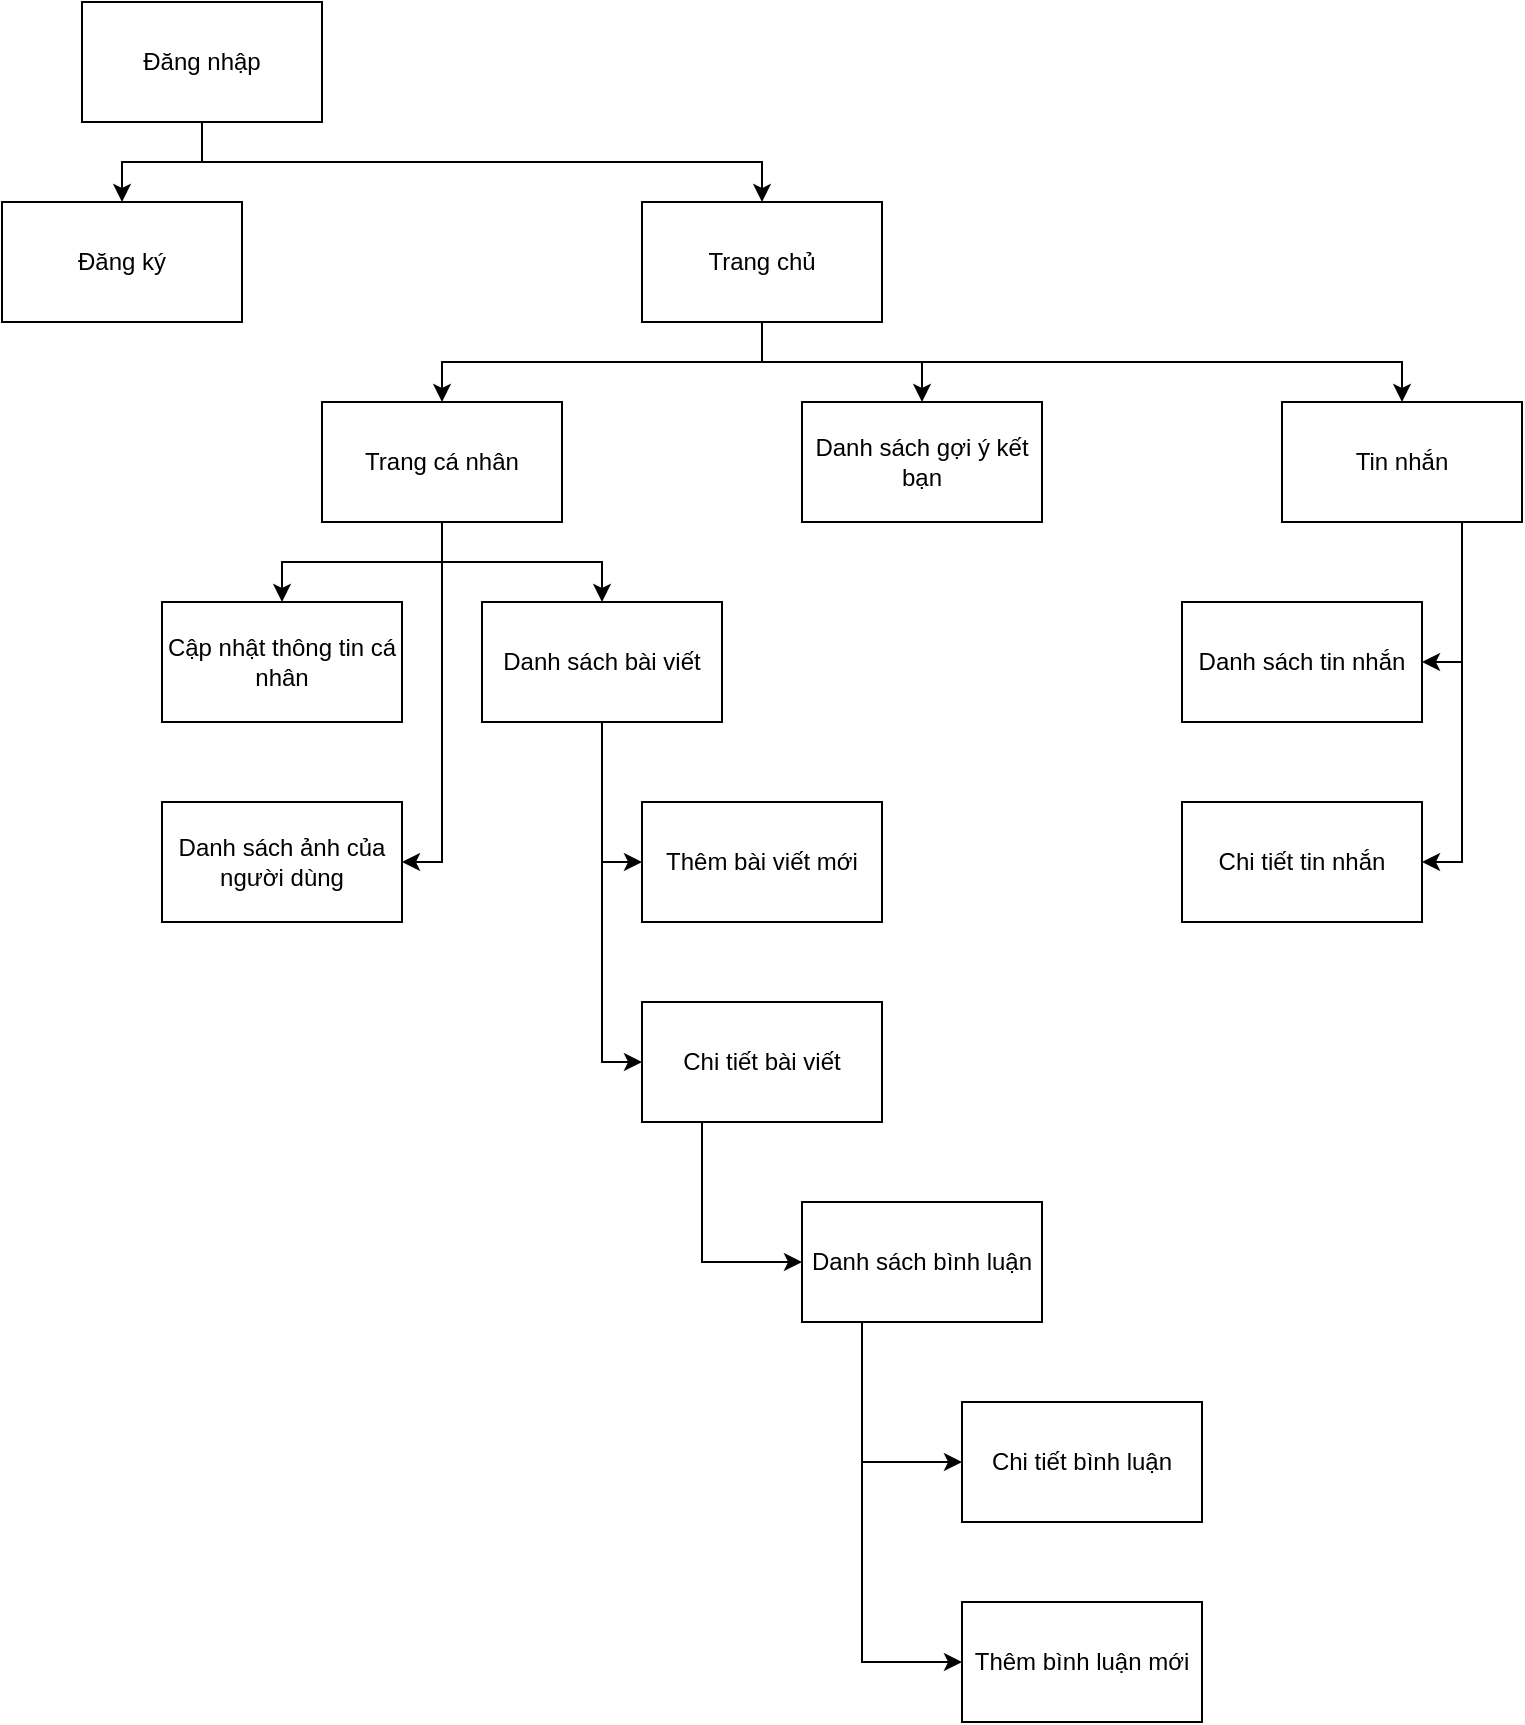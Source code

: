 <mxfile version="13.10.4" type="device"><diagram id="Zf4wuU71BB9wW_Rre1VE" name="Page-1"><mxGraphModel dx="1422" dy="794" grid="1" gridSize="10" guides="1" tooltips="1" connect="1" arrows="1" fold="1" page="1" pageScale="1" pageWidth="850" pageHeight="1100" math="0" shadow="0"><root><mxCell id="0"/><mxCell id="1" parent="0"/><mxCell id="X1e49PHNZapEWyXeHS6O-97" style="edgeStyle=orthogonalEdgeStyle;rounded=0;orthogonalLoop=1;jettySize=auto;html=1;exitX=0.5;exitY=1;exitDx=0;exitDy=0;entryX=0.5;entryY=0;entryDx=0;entryDy=0;" edge="1" parent="1" source="X1e49PHNZapEWyXeHS6O-67" target="X1e49PHNZapEWyXeHS6O-69"><mxGeometry relative="1" as="geometry"/></mxCell><mxCell id="X1e49PHNZapEWyXeHS6O-98" style="edgeStyle=orthogonalEdgeStyle;rounded=0;orthogonalLoop=1;jettySize=auto;html=1;exitX=0.5;exitY=1;exitDx=0;exitDy=0;entryX=0.5;entryY=0;entryDx=0;entryDy=0;" edge="1" parent="1" source="X1e49PHNZapEWyXeHS6O-67" target="X1e49PHNZapEWyXeHS6O-71"><mxGeometry relative="1" as="geometry"/></mxCell><mxCell id="X1e49PHNZapEWyXeHS6O-67" value="Đăng nhập" style="rounded=0;whiteSpace=wrap;html=1;" vertex="1" parent="1"><mxGeometry x="80" y="20" width="120" height="60" as="geometry"/></mxCell><mxCell id="X1e49PHNZapEWyXeHS6O-69" value="Đăng ký" style="whiteSpace=wrap;html=1;rounded=0;" vertex="1" parent="1"><mxGeometry x="40" y="120" width="120" height="60" as="geometry"/></mxCell><mxCell id="X1e49PHNZapEWyXeHS6O-99" style="edgeStyle=orthogonalEdgeStyle;rounded=0;orthogonalLoop=1;jettySize=auto;html=1;exitX=0.5;exitY=1;exitDx=0;exitDy=0;entryX=0.5;entryY=0;entryDx=0;entryDy=0;" edge="1" parent="1" source="X1e49PHNZapEWyXeHS6O-71" target="X1e49PHNZapEWyXeHS6O-73"><mxGeometry relative="1" as="geometry"/></mxCell><mxCell id="X1e49PHNZapEWyXeHS6O-100" style="edgeStyle=orthogonalEdgeStyle;rounded=0;orthogonalLoop=1;jettySize=auto;html=1;exitX=0.5;exitY=1;exitDx=0;exitDy=0;entryX=0.5;entryY=0;entryDx=0;entryDy=0;" edge="1" parent="1" source="X1e49PHNZapEWyXeHS6O-71" target="X1e49PHNZapEWyXeHS6O-96"><mxGeometry relative="1" as="geometry"/></mxCell><mxCell id="X1e49PHNZapEWyXeHS6O-101" style="edgeStyle=orthogonalEdgeStyle;rounded=0;orthogonalLoop=1;jettySize=auto;html=1;exitX=0.5;exitY=1;exitDx=0;exitDy=0;entryX=0.5;entryY=0;entryDx=0;entryDy=0;" edge="1" parent="1" source="X1e49PHNZapEWyXeHS6O-71" target="X1e49PHNZapEWyXeHS6O-80"><mxGeometry relative="1" as="geometry"/></mxCell><mxCell id="X1e49PHNZapEWyXeHS6O-71" value="Trang chủ" style="whiteSpace=wrap;html=1;rounded=0;" vertex="1" parent="1"><mxGeometry x="360" y="120" width="120" height="60" as="geometry"/></mxCell><mxCell id="X1e49PHNZapEWyXeHS6O-106" style="edgeStyle=orthogonalEdgeStyle;rounded=0;orthogonalLoop=1;jettySize=auto;html=1;exitX=0.5;exitY=1;exitDx=0;exitDy=0;entryX=0.5;entryY=0;entryDx=0;entryDy=0;" edge="1" parent="1" source="X1e49PHNZapEWyXeHS6O-73" target="X1e49PHNZapEWyXeHS6O-75"><mxGeometry relative="1" as="geometry"/></mxCell><mxCell id="X1e49PHNZapEWyXeHS6O-107" style="edgeStyle=orthogonalEdgeStyle;rounded=0;orthogonalLoop=1;jettySize=auto;html=1;exitX=0.5;exitY=1;exitDx=0;exitDy=0;entryX=0.5;entryY=0;entryDx=0;entryDy=0;" edge="1" parent="1" source="X1e49PHNZapEWyXeHS6O-73" target="X1e49PHNZapEWyXeHS6O-84"><mxGeometry relative="1" as="geometry"/></mxCell><mxCell id="X1e49PHNZapEWyXeHS6O-108" style="edgeStyle=orthogonalEdgeStyle;rounded=0;orthogonalLoop=1;jettySize=auto;html=1;exitX=0.5;exitY=1;exitDx=0;exitDy=0;entryX=1;entryY=0.5;entryDx=0;entryDy=0;" edge="1" parent="1" source="X1e49PHNZapEWyXeHS6O-73" target="X1e49PHNZapEWyXeHS6O-93"><mxGeometry relative="1" as="geometry"/></mxCell><mxCell id="X1e49PHNZapEWyXeHS6O-73" value="Trang cá nhân" style="whiteSpace=wrap;html=1;rounded=0;" vertex="1" parent="1"><mxGeometry x="200" y="220" width="120" height="60" as="geometry"/></mxCell><mxCell id="X1e49PHNZapEWyXeHS6O-75" value="Cập nhật thông tin cá nhân" style="whiteSpace=wrap;html=1;rounded=0;" vertex="1" parent="1"><mxGeometry x="120" y="320" width="120" height="60" as="geometry"/></mxCell><mxCell id="X1e49PHNZapEWyXeHS6O-102" style="edgeStyle=orthogonalEdgeStyle;rounded=0;orthogonalLoop=1;jettySize=auto;html=1;exitX=0.75;exitY=1;exitDx=0;exitDy=0;entryX=1;entryY=0.5;entryDx=0;entryDy=0;" edge="1" parent="1" source="X1e49PHNZapEWyXeHS6O-80" target="X1e49PHNZapEWyXeHS6O-90"><mxGeometry relative="1" as="geometry"/></mxCell><mxCell id="X1e49PHNZapEWyXeHS6O-103" style="edgeStyle=orthogonalEdgeStyle;rounded=0;orthogonalLoop=1;jettySize=auto;html=1;exitX=0.75;exitY=1;exitDx=0;exitDy=0;entryX=1;entryY=0.5;entryDx=0;entryDy=0;" edge="1" parent="1" source="X1e49PHNZapEWyXeHS6O-80" target="X1e49PHNZapEWyXeHS6O-91"><mxGeometry relative="1" as="geometry"/></mxCell><mxCell id="X1e49PHNZapEWyXeHS6O-80" value="Tin nhắn" style="whiteSpace=wrap;html=1;rounded=0;" vertex="1" parent="1"><mxGeometry x="680" y="220" width="120" height="60" as="geometry"/></mxCell><mxCell id="X1e49PHNZapEWyXeHS6O-109" style="edgeStyle=orthogonalEdgeStyle;rounded=0;orthogonalLoop=1;jettySize=auto;html=1;exitX=0.5;exitY=1;exitDx=0;exitDy=0;entryX=0;entryY=0.5;entryDx=0;entryDy=0;" edge="1" parent="1" source="X1e49PHNZapEWyXeHS6O-84" target="X1e49PHNZapEWyXeHS6O-94"><mxGeometry relative="1" as="geometry"/></mxCell><mxCell id="X1e49PHNZapEWyXeHS6O-110" style="edgeStyle=orthogonalEdgeStyle;rounded=0;orthogonalLoop=1;jettySize=auto;html=1;exitX=0.5;exitY=1;exitDx=0;exitDy=0;entryX=0;entryY=0.5;entryDx=0;entryDy=0;" edge="1" parent="1" source="X1e49PHNZapEWyXeHS6O-84" target="X1e49PHNZapEWyXeHS6O-86"><mxGeometry relative="1" as="geometry"/></mxCell><mxCell id="X1e49PHNZapEWyXeHS6O-84" value="Danh sách bài viết" style="whiteSpace=wrap;html=1;rounded=0;" vertex="1" parent="1"><mxGeometry x="280" y="320" width="120" height="60" as="geometry"/></mxCell><mxCell id="X1e49PHNZapEWyXeHS6O-111" style="edgeStyle=orthogonalEdgeStyle;rounded=0;orthogonalLoop=1;jettySize=auto;html=1;exitX=0.25;exitY=1;exitDx=0;exitDy=0;entryX=0;entryY=0.5;entryDx=0;entryDy=0;" edge="1" parent="1" source="X1e49PHNZapEWyXeHS6O-86" target="X1e49PHNZapEWyXeHS6O-88"><mxGeometry relative="1" as="geometry"/></mxCell><mxCell id="X1e49PHNZapEWyXeHS6O-86" value="Chi tiết bài viết" style="whiteSpace=wrap;html=1;rounded=0;" vertex="1" parent="1"><mxGeometry x="360" y="520" width="120" height="60" as="geometry"/></mxCell><mxCell id="X1e49PHNZapEWyXeHS6O-112" style="edgeStyle=orthogonalEdgeStyle;rounded=0;orthogonalLoop=1;jettySize=auto;html=1;exitX=0.25;exitY=1;exitDx=0;exitDy=0;entryX=0;entryY=0.5;entryDx=0;entryDy=0;" edge="1" parent="1" source="X1e49PHNZapEWyXeHS6O-88" target="X1e49PHNZapEWyXeHS6O-92"><mxGeometry relative="1" as="geometry"/></mxCell><mxCell id="X1e49PHNZapEWyXeHS6O-113" style="edgeStyle=orthogonalEdgeStyle;rounded=0;orthogonalLoop=1;jettySize=auto;html=1;exitX=0.25;exitY=1;exitDx=0;exitDy=0;entryX=0;entryY=0.5;entryDx=0;entryDy=0;" edge="1" parent="1" source="X1e49PHNZapEWyXeHS6O-88" target="X1e49PHNZapEWyXeHS6O-95"><mxGeometry relative="1" as="geometry"/></mxCell><mxCell id="X1e49PHNZapEWyXeHS6O-88" value="Danh sách bình luận" style="whiteSpace=wrap;html=1;rounded=0;" vertex="1" parent="1"><mxGeometry x="440" y="620" width="120" height="60" as="geometry"/></mxCell><mxCell id="X1e49PHNZapEWyXeHS6O-90" value="Danh sách tin nhắn" style="whiteSpace=wrap;html=1;rounded=0;" vertex="1" parent="1"><mxGeometry x="630" y="320" width="120" height="60" as="geometry"/></mxCell><mxCell id="X1e49PHNZapEWyXeHS6O-91" value="Chi tiết tin nhắn" style="whiteSpace=wrap;html=1;rounded=0;" vertex="1" parent="1"><mxGeometry x="630" y="420" width="120" height="60" as="geometry"/></mxCell><mxCell id="X1e49PHNZapEWyXeHS6O-92" value="Chi tiết bình luận" style="whiteSpace=wrap;html=1;rounded=0;" vertex="1" parent="1"><mxGeometry x="520" y="720" width="120" height="60" as="geometry"/></mxCell><mxCell id="X1e49PHNZapEWyXeHS6O-93" value="Danh sách ảnh của người dùng" style="whiteSpace=wrap;html=1;rounded=0;" vertex="1" parent="1"><mxGeometry x="120" y="420" width="120" height="60" as="geometry"/></mxCell><mxCell id="X1e49PHNZapEWyXeHS6O-94" value="Thêm bài viết mới" style="whiteSpace=wrap;html=1;rounded=0;" vertex="1" parent="1"><mxGeometry x="360" y="420" width="120" height="60" as="geometry"/></mxCell><mxCell id="X1e49PHNZapEWyXeHS6O-95" value="Thêm bình luận mới" style="whiteSpace=wrap;html=1;rounded=0;" vertex="1" parent="1"><mxGeometry x="520" y="820" width="120" height="60" as="geometry"/></mxCell><mxCell id="X1e49PHNZapEWyXeHS6O-96" value="Danh sách gợi ý kết bạn" style="whiteSpace=wrap;html=1;rounded=0;" vertex="1" parent="1"><mxGeometry x="440" y="220" width="120" height="60" as="geometry"/></mxCell></root></mxGraphModel></diagram></mxfile>